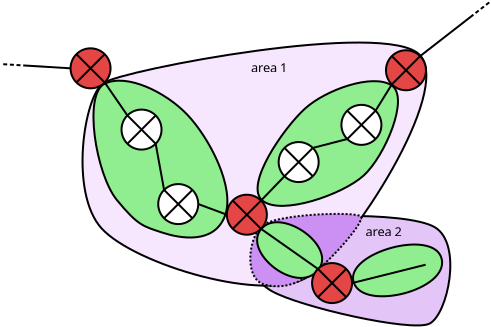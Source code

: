 <?xml version="1.0" encoding="UTF-8"?>
<dia:diagram xmlns:dia="http://www.lysator.liu.se/~alla/dia/">
  <dia:layer name="Hintergrund" visible="true" active="true">
    <dia:object type="Standard - Beziergon" version="0" id="O0">
      <dia:attribute name="obj_pos">
        <dia:point val="12.605,11.689"/>
      </dia:attribute>
      <dia:attribute name="obj_bb">
        <dia:rectangle val="12.034,11.025;22.103,16.601"/>
      </dia:attribute>
      <dia:attribute name="bez_points">
        <dia:point val="12.605,11.689"/>
        <dia:point val="13.275,10.964"/>
        <dia:point val="19.848,10.803"/>
        <dia:point val="21.27,11.635"/>
        <dia:point val="22.692,12.467"/>
        <dia:point val="21.914,16.035"/>
        <dia:point val="21.002,16.464"/>
        <dia:point val="20.09,16.893"/>
        <dia:point val="14.501,15.623"/>
        <dia:point val="13.114,14.828"/>
        <dia:point val="11.728,14.032"/>
        <dia:point val="11.934,12.413"/>
      </dia:attribute>
      <dia:attribute name="corner_types">
        <dia:enum val="0"/>
        <dia:enum val="0"/>
        <dia:enum val="0"/>
        <dia:enum val="0"/>
        <dia:enum val="0"/>
      </dia:attribute>
      <dia:attribute name="line_width">
        <dia:real val="0.1"/>
      </dia:attribute>
      <dia:attribute name="inner_color">
        <dia:color val="#e4c5f7"/>
      </dia:attribute>
      <dia:attribute name="show_background">
        <dia:boolean val="true"/>
      </dia:attribute>
    </dia:object>
    <dia:object type="Standard - Beziergon" version="0" id="O1">
      <dia:attribute name="obj_pos">
        <dia:point val="4.705,4.428"/>
      </dia:attribute>
      <dia:attribute name="obj_bb">
        <dia:rectangle val="3.613,2.355;20.904,14.61"/>
      </dia:attribute>
      <dia:attribute name="bez_points">
        <dia:point val="4.705,4.428"/>
        <dia:point val="5.671,3.774"/>
        <dia:point val="18.9,1.245"/>
        <dia:point val="20.534,3.035"/>
        <dia:point val="22.169,4.825"/>
        <dia:point val="17.105,12.665"/>
        <dia:point val="14.992,14.081"/>
        <dia:point val="12.879,15.498"/>
        <dia:point val="6.254,13.493"/>
        <dia:point val="4.62,11.703"/>
        <dia:point val="2.985,9.913"/>
        <dia:point val="3.739,5.081"/>
      </dia:attribute>
      <dia:attribute name="corner_types">
        <dia:enum val="155784968"/>
        <dia:enum val="0"/>
        <dia:enum val="0"/>
        <dia:enum val="0"/>
        <dia:enum val="0"/>
      </dia:attribute>
      <dia:attribute name="line_width">
        <dia:real val="0.1"/>
      </dia:attribute>
      <dia:attribute name="inner_color">
        <dia:color val="#f6e7ff"/>
      </dia:attribute>
      <dia:attribute name="show_background">
        <dia:boolean val="true"/>
      </dia:attribute>
    </dia:object>
    <dia:object type="Standard - Beziergon" version="0" id="O2">
      <dia:attribute name="obj_pos">
        <dia:point val="17.585,11.104"/>
      </dia:attribute>
      <dia:attribute name="obj_bb">
        <dia:rectangle val="12.001,10.923;17.651,14.643"/>
      </dia:attribute>
      <dia:attribute name="bez_points">
        <dia:point val="17.585,11.104"/>
        <dia:point val="17.777,11.368"/>
        <dia:point val="16.172,13.189"/>
        <dia:point val="15.4,13.769"/>
        <dia:point val="14.628,14.349"/>
        <dia:point val="13.84,14.777"/>
        <dia:point val="12.783,14.513"/>
        <dia:point val="11.727,14.249"/>
        <dia:point val="11.943,12.209"/>
        <dia:point val="12.615,11.584"/>
        <dia:point val="13.287,10.96"/>
        <dia:point val="17.393,10.84"/>
      </dia:attribute>
      <dia:attribute name="corner_types">
        <dia:enum val="0"/>
        <dia:enum val="0"/>
        <dia:enum val="0"/>
        <dia:enum val="0"/>
        <dia:enum val="0"/>
      </dia:attribute>
      <dia:attribute name="line_width">
        <dia:real val="0.1"/>
      </dia:attribute>
      <dia:attribute name="inner_color">
        <dia:color val="#cc90f4"/>
      </dia:attribute>
      <dia:attribute name="show_background">
        <dia:boolean val="true"/>
      </dia:attribute>
      <dia:attribute name="line_style">
        <dia:enum val="4"/>
      </dia:attribute>
    </dia:object>
    <dia:object type="Standard - Beziergon" version="0" id="O3">
      <dia:attribute name="obj_pos">
        <dia:point val="12.608,11.715"/>
      </dia:attribute>
      <dia:attribute name="obj_bb">
        <dia:rectangle val="12.342,11.34;15.694,14.226"/>
      </dia:attribute>
      <dia:attribute name="bez_points">
        <dia:point val="12.608,11.715"/>
        <dia:point val="13.601,10.589"/>
        <dia:point val="16.498,12.654"/>
        <dia:point val="15.398,13.835"/>
        <dia:point val="14.298,15.015"/>
        <dia:point val="11.616,12.842"/>
      </dia:attribute>
      <dia:attribute name="corner_types">
        <dia:enum val="155796752"/>
        <dia:enum val="0"/>
        <dia:enum val="0"/>
      </dia:attribute>
      <dia:attribute name="line_width">
        <dia:real val="0.1"/>
      </dia:attribute>
      <dia:attribute name="inner_color">
        <dia:color val="#90ee90"/>
      </dia:attribute>
      <dia:attribute name="show_background">
        <dia:boolean val="true"/>
      </dia:attribute>
    </dia:object>
    <dia:object type="Standard - Beziergon" version="0" id="O4">
      <dia:attribute name="obj_pos">
        <dia:point val="17.223,14.398"/>
      </dia:attribute>
      <dia:attribute name="obj_bb">
        <dia:rectangle val="17.137,12.454;21.692,15.144"/>
      </dia:attribute>
      <dia:attribute name="bez_points">
        <dia:point val="17.223,14.398"/>
        <dia:point val="16.74,12.923"/>
        <dia:point val="21.244,11.662"/>
        <dia:point val="21.619,13.218"/>
        <dia:point val="21.995,14.774"/>
        <dia:point val="17.706,15.874"/>
      </dia:attribute>
      <dia:attribute name="corner_types">
        <dia:enum val="155796752"/>
        <dia:enum val="0"/>
        <dia:enum val="0"/>
      </dia:attribute>
      <dia:attribute name="line_width">
        <dia:real val="0.1"/>
      </dia:attribute>
      <dia:attribute name="inner_color">
        <dia:color val="#90ee90"/>
      </dia:attribute>
      <dia:attribute name="show_background">
        <dia:boolean val="true"/>
      </dia:attribute>
    </dia:object>
    <dia:object type="Standard - Beziergon" version="0" id="O5">
      <dia:attribute name="obj_pos">
        <dia:point val="19.109,4.54"/>
      </dia:attribute>
      <dia:attribute name="obj_bb">
        <dia:rectangle val="12.365,4.286;19.485,10.621"/>
      </dia:attribute>
      <dia:attribute name="bez_points">
        <dia:point val="19.109,4.54"/>
        <dia:point val="20.047,5.136"/>
        <dia:point val="18.772,8.106"/>
        <dia:point val="17.716,9.058"/>
        <dia:point val="16.66,10.01"/>
        <dia:point val="13.595,11.076"/>
        <dia:point val="12.658,10.309"/>
        <dia:point val="11.72,9.541"/>
        <dia:point val="13.733,6.657"/>
        <dia:point val="14.789,5.705"/>
        <dia:point val="15.845,4.753"/>
        <dia:point val="18.171,3.943"/>
      </dia:attribute>
      <dia:attribute name="corner_types">
        <dia:enum val="156040136"/>
        <dia:enum val="0"/>
        <dia:enum val="0"/>
        <dia:enum val="0"/>
        <dia:enum val="0"/>
      </dia:attribute>
      <dia:attribute name="line_width">
        <dia:real val="0.1"/>
      </dia:attribute>
      <dia:attribute name="inner_color">
        <dia:color val="#90ee90"/>
      </dia:attribute>
      <dia:attribute name="show_background">
        <dia:boolean val="true"/>
      </dia:attribute>
    </dia:object>
    <dia:object type="Standard - Beziergon" version="0" id="O6">
      <dia:attribute name="obj_pos">
        <dia:point val="4.785,4.454"/>
      </dia:attribute>
      <dia:attribute name="obj_bb">
        <dia:rectangle val="4.16,4.261;10.956,12.205"/>
      </dia:attribute>
      <dia:attribute name="bez_points">
        <dia:point val="4.785,4.454"/>
        <dia:point val="5.894,3.943"/>
        <dia:point val="7.826,4.881"/>
        <dia:point val="8.906,6.017"/>
        <dia:point val="9.986,7.154"/>
        <dia:point val="11.322,9.655"/>
        <dia:point val="10.782,11.076"/>
        <dia:point val="10.242,12.497"/>
        <dia:point val="8.565,12.213"/>
        <dia:point val="7.627,11.9"/>
        <dia:point val="6.689,11.588"/>
        <dia:point val="6.434,11.559"/>
        <dia:point val="5.382,10.28"/>
        <dia:point val="4.331,9.002"/>
        <dia:point val="3.677,4.966"/>
      </dia:attribute>
      <dia:attribute name="corner_types">
        <dia:enum val="155796752"/>
        <dia:enum val="0"/>
        <dia:enum val="0"/>
        <dia:enum val="0"/>
        <dia:enum val="0"/>
        <dia:enum val="0"/>
      </dia:attribute>
      <dia:attribute name="line_width">
        <dia:real val="0.1"/>
      </dia:attribute>
      <dia:attribute name="inner_color">
        <dia:color val="#90ee90"/>
      </dia:attribute>
      <dia:attribute name="show_background">
        <dia:boolean val="true"/>
      </dia:attribute>
    </dia:object>
    <dia:object type="Standard - Text" version="1" id="O7">
      <dia:attribute name="obj_pos">
        <dia:point val="3.097,2.908"/>
      </dia:attribute>
      <dia:attribute name="obj_bb">
        <dia:rectangle val="3.097,2.534;3.097,3.281"/>
      </dia:attribute>
      <dia:attribute name="text">
        <dia:composite type="text">
          <dia:attribute name="string">
            <dia:string>##</dia:string>
          </dia:attribute>
          <dia:attribute name="font">
            <dia:font family="sans" style="0" name="Helvetica"/>
          </dia:attribute>
          <dia:attribute name="height">
            <dia:real val="0.8"/>
          </dia:attribute>
          <dia:attribute name="pos">
            <dia:point val="3.097,3.129"/>
          </dia:attribute>
          <dia:attribute name="color">
            <dia:color val="#000000"/>
          </dia:attribute>
          <dia:attribute name="alignment">
            <dia:enum val="1"/>
          </dia:attribute>
        </dia:composite>
      </dia:attribute>
      <dia:attribute name="valign">
        <dia:enum val="2"/>
      </dia:attribute>
    </dia:object>
    <dia:object type="Flowchart - Summing Junction" version="1" id="O8">
      <dia:attribute name="obj_pos">
        <dia:point val="3.064,2.694"/>
      </dia:attribute>
      <dia:attribute name="obj_bb">
        <dia:rectangle val="3.014,2.644;5.114,4.744"/>
      </dia:attribute>
      <dia:attribute name="meta">
        <dia:composite type="dict"/>
      </dia:attribute>
      <dia:attribute name="elem_corner">
        <dia:point val="3.064,2.694"/>
      </dia:attribute>
      <dia:attribute name="elem_width">
        <dia:real val="2"/>
      </dia:attribute>
      <dia:attribute name="elem_height">
        <dia:real val="2"/>
      </dia:attribute>
      <dia:attribute name="line_width">
        <dia:real val="0.1"/>
      </dia:attribute>
      <dia:attribute name="line_colour">
        <dia:color val="#000000"/>
      </dia:attribute>
      <dia:attribute name="fill_colour">
        <dia:color val="#e44545"/>
      </dia:attribute>
      <dia:attribute name="show_background">
        <dia:boolean val="true"/>
      </dia:attribute>
      <dia:attribute name="line_style">
        <dia:enum val="0"/>
        <dia:real val="1"/>
      </dia:attribute>
      <dia:attribute name="flip_horizontal">
        <dia:boolean val="false"/>
      </dia:attribute>
      <dia:attribute name="flip_vertical">
        <dia:boolean val="false"/>
      </dia:attribute>
      <dia:attribute name="subscale">
        <dia:real val="1"/>
      </dia:attribute>
    </dia:object>
    <dia:object type="Standard - Line" version="0" id="O9">
      <dia:attribute name="obj_pos">
        <dia:point val="4.064,3.894"/>
      </dia:attribute>
      <dia:attribute name="obj_bb">
        <dia:rectangle val="4.064,3.894;4.064,3.894"/>
      </dia:attribute>
      <dia:attribute name="conn_endpoints">
        <dia:point val="4.064,3.894"/>
        <dia:point val="4.064,3.894"/>
      </dia:attribute>
      <dia:attribute name="numcp">
        <dia:int val="1"/>
      </dia:attribute>
      <dia:connections>
        <dia:connection handle="0" to="O8" connection="8"/>
        <dia:connection handle="1" to="O8" connection="8"/>
      </dia:connections>
    </dia:object>
    <dia:object type="Flowchart - Summing Junction" version="1" id="O10">
      <dia:attribute name="obj_pos">
        <dia:point val="18.835,2.791"/>
      </dia:attribute>
      <dia:attribute name="obj_bb">
        <dia:rectangle val="18.785,2.741;20.885,4.841"/>
      </dia:attribute>
      <dia:attribute name="meta">
        <dia:composite type="dict"/>
      </dia:attribute>
      <dia:attribute name="elem_corner">
        <dia:point val="18.835,2.791"/>
      </dia:attribute>
      <dia:attribute name="elem_width">
        <dia:real val="2"/>
      </dia:attribute>
      <dia:attribute name="elem_height">
        <dia:real val="2"/>
      </dia:attribute>
      <dia:attribute name="line_width">
        <dia:real val="0.1"/>
      </dia:attribute>
      <dia:attribute name="line_colour">
        <dia:color val="#000000"/>
      </dia:attribute>
      <dia:attribute name="fill_colour">
        <dia:color val="#e44545"/>
      </dia:attribute>
      <dia:attribute name="show_background">
        <dia:boolean val="true"/>
      </dia:attribute>
      <dia:attribute name="line_style">
        <dia:enum val="0"/>
        <dia:real val="1"/>
      </dia:attribute>
      <dia:attribute name="flip_horizontal">
        <dia:boolean val="false"/>
      </dia:attribute>
      <dia:attribute name="flip_vertical">
        <dia:boolean val="false"/>
      </dia:attribute>
      <dia:attribute name="subscale">
        <dia:real val="1"/>
      </dia:attribute>
    </dia:object>
    <dia:object type="Flowchart - Summing Junction" version="1" id="O11">
      <dia:attribute name="obj_pos">
        <dia:point val="10.88,10.013"/>
      </dia:attribute>
      <dia:attribute name="obj_bb">
        <dia:rectangle val="10.83,9.963;12.93,12.063"/>
      </dia:attribute>
      <dia:attribute name="meta">
        <dia:composite type="dict"/>
      </dia:attribute>
      <dia:attribute name="elem_corner">
        <dia:point val="10.88,10.013"/>
      </dia:attribute>
      <dia:attribute name="elem_width">
        <dia:real val="2"/>
      </dia:attribute>
      <dia:attribute name="elem_height">
        <dia:real val="2"/>
      </dia:attribute>
      <dia:attribute name="line_width">
        <dia:real val="0.1"/>
      </dia:attribute>
      <dia:attribute name="line_colour">
        <dia:color val="#000000"/>
      </dia:attribute>
      <dia:attribute name="fill_colour">
        <dia:color val="#e44545"/>
      </dia:attribute>
      <dia:attribute name="show_background">
        <dia:boolean val="true"/>
      </dia:attribute>
      <dia:attribute name="line_style">
        <dia:enum val="0"/>
        <dia:real val="1"/>
      </dia:attribute>
      <dia:attribute name="flip_horizontal">
        <dia:boolean val="false"/>
      </dia:attribute>
      <dia:attribute name="flip_vertical">
        <dia:boolean val="false"/>
      </dia:attribute>
      <dia:attribute name="subscale">
        <dia:real val="1"/>
      </dia:attribute>
    </dia:object>
    <dia:object type="Flowchart - Summing Junction" version="1" id="O12">
      <dia:attribute name="obj_pos">
        <dia:point val="5.613,5.757"/>
      </dia:attribute>
      <dia:attribute name="obj_bb">
        <dia:rectangle val="5.563,5.707;7.663,7.807"/>
      </dia:attribute>
      <dia:attribute name="meta">
        <dia:composite type="dict"/>
      </dia:attribute>
      <dia:attribute name="elem_corner">
        <dia:point val="5.613,5.757"/>
      </dia:attribute>
      <dia:attribute name="elem_width">
        <dia:real val="2"/>
      </dia:attribute>
      <dia:attribute name="elem_height">
        <dia:real val="2"/>
      </dia:attribute>
      <dia:attribute name="line_width">
        <dia:real val="0.1"/>
      </dia:attribute>
      <dia:attribute name="line_colour">
        <dia:color val="#000000"/>
      </dia:attribute>
      <dia:attribute name="fill_colour">
        <dia:color val="#ffffff"/>
      </dia:attribute>
      <dia:attribute name="show_background">
        <dia:boolean val="true"/>
      </dia:attribute>
      <dia:attribute name="line_style">
        <dia:enum val="0"/>
        <dia:real val="1"/>
      </dia:attribute>
      <dia:attribute name="flip_horizontal">
        <dia:boolean val="false"/>
      </dia:attribute>
      <dia:attribute name="flip_vertical">
        <dia:boolean val="false"/>
      </dia:attribute>
      <dia:attribute name="subscale">
        <dia:real val="1"/>
      </dia:attribute>
    </dia:object>
    <dia:object type="Flowchart - Summing Junction" version="1" id="O13">
      <dia:attribute name="obj_pos">
        <dia:point val="16.607,5.521"/>
      </dia:attribute>
      <dia:attribute name="obj_bb">
        <dia:rectangle val="16.556,5.471;18.657,7.571"/>
      </dia:attribute>
      <dia:attribute name="meta">
        <dia:composite type="dict"/>
      </dia:attribute>
      <dia:attribute name="elem_corner">
        <dia:point val="16.607,5.521"/>
      </dia:attribute>
      <dia:attribute name="elem_width">
        <dia:real val="2"/>
      </dia:attribute>
      <dia:attribute name="elem_height">
        <dia:real val="2"/>
      </dia:attribute>
      <dia:attribute name="line_width">
        <dia:real val="0.1"/>
      </dia:attribute>
      <dia:attribute name="line_colour">
        <dia:color val="#000000"/>
      </dia:attribute>
      <dia:attribute name="fill_colour">
        <dia:color val="#ffffff"/>
      </dia:attribute>
      <dia:attribute name="show_background">
        <dia:boolean val="true"/>
      </dia:attribute>
      <dia:attribute name="line_style">
        <dia:enum val="0"/>
        <dia:real val="1"/>
      </dia:attribute>
      <dia:attribute name="flip_horizontal">
        <dia:boolean val="false"/>
      </dia:attribute>
      <dia:attribute name="flip_vertical">
        <dia:boolean val="false"/>
      </dia:attribute>
      <dia:attribute name="subscale">
        <dia:real val="1"/>
      </dia:attribute>
    </dia:object>
    <dia:object type="Flowchart - Summing Junction" version="1" id="O14">
      <dia:attribute name="obj_pos">
        <dia:point val="13.469,7.381"/>
      </dia:attribute>
      <dia:attribute name="obj_bb">
        <dia:rectangle val="13.419,7.331;15.519,9.431"/>
      </dia:attribute>
      <dia:attribute name="meta">
        <dia:composite type="dict"/>
      </dia:attribute>
      <dia:attribute name="elem_corner">
        <dia:point val="13.469,7.381"/>
      </dia:attribute>
      <dia:attribute name="elem_width">
        <dia:real val="2"/>
      </dia:attribute>
      <dia:attribute name="elem_height">
        <dia:real val="2.0"/>
      </dia:attribute>
      <dia:attribute name="line_width">
        <dia:real val="0.1"/>
      </dia:attribute>
      <dia:attribute name="line_colour">
        <dia:color val="#000000"/>
      </dia:attribute>
      <dia:attribute name="fill_colour">
        <dia:color val="#ffffff"/>
      </dia:attribute>
      <dia:attribute name="show_background">
        <dia:boolean val="true"/>
      </dia:attribute>
      <dia:attribute name="line_style">
        <dia:enum val="0"/>
        <dia:real val="1"/>
      </dia:attribute>
      <dia:attribute name="flip_horizontal">
        <dia:boolean val="false"/>
      </dia:attribute>
      <dia:attribute name="flip_vertical">
        <dia:boolean val="false"/>
      </dia:attribute>
      <dia:attribute name="subscale">
        <dia:real val="1"/>
      </dia:attribute>
    </dia:object>
    <dia:object type="Flowchart - Summing Junction" version="1" id="O15">
      <dia:attribute name="obj_pos">
        <dia:point val="7.448,9.482"/>
      </dia:attribute>
      <dia:attribute name="obj_bb">
        <dia:rectangle val="7.398,9.432;9.498,11.532"/>
      </dia:attribute>
      <dia:attribute name="meta">
        <dia:composite type="dict"/>
      </dia:attribute>
      <dia:attribute name="elem_corner">
        <dia:point val="7.448,9.482"/>
      </dia:attribute>
      <dia:attribute name="elem_width">
        <dia:real val="2"/>
      </dia:attribute>
      <dia:attribute name="elem_height">
        <dia:real val="2"/>
      </dia:attribute>
      <dia:attribute name="line_width">
        <dia:real val="0.1"/>
      </dia:attribute>
      <dia:attribute name="line_colour">
        <dia:color val="#000000"/>
      </dia:attribute>
      <dia:attribute name="fill_colour">
        <dia:color val="#ffffff"/>
      </dia:attribute>
      <dia:attribute name="show_background">
        <dia:boolean val="true"/>
      </dia:attribute>
      <dia:attribute name="line_style">
        <dia:enum val="0"/>
        <dia:real val="1"/>
      </dia:attribute>
      <dia:attribute name="flip_horizontal">
        <dia:boolean val="false"/>
      </dia:attribute>
      <dia:attribute name="flip_vertical">
        <dia:boolean val="false"/>
      </dia:attribute>
      <dia:attribute name="subscale">
        <dia:real val="1"/>
      </dia:attribute>
    </dia:object>
    <dia:object type="Standard - Line" version="0" id="O16">
      <dia:attribute name="obj_pos">
        <dia:point val="4.771,4.401"/>
      </dia:attribute>
      <dia:attribute name="obj_bb">
        <dia:rectangle val="4.702,4.332;5.976,6.119"/>
      </dia:attribute>
      <dia:attribute name="conn_endpoints">
        <dia:point val="4.771,4.401"/>
        <dia:point val="5.906,6.05"/>
      </dia:attribute>
      <dia:attribute name="numcp">
        <dia:int val="1"/>
      </dia:attribute>
      <dia:connections>
        <dia:connection handle="0" to="O8" connection="5"/>
        <dia:connection handle="1" to="O12" connection="1"/>
      </dia:connections>
    </dia:object>
    <dia:object type="Standard - Line" version="0" id="O17">
      <dia:attribute name="obj_pos">
        <dia:point val="7.32,7.464"/>
      </dia:attribute>
      <dia:attribute name="obj_bb">
        <dia:rectangle val="7.262,7.406;7.799,9.833"/>
      </dia:attribute>
      <dia:attribute name="conn_endpoints">
        <dia:point val="7.32,7.464"/>
        <dia:point val="7.741,9.775"/>
      </dia:attribute>
      <dia:attribute name="numcp">
        <dia:int val="1"/>
      </dia:attribute>
      <dia:connections>
        <dia:connection handle="0" to="O12" connection="5"/>
        <dia:connection handle="1" to="O15" connection="1"/>
      </dia:connections>
    </dia:object>
    <dia:object type="Standard - Line" version="0" id="O18">
      <dia:attribute name="obj_pos">
        <dia:point val="9.448,10.482"/>
      </dia:attribute>
      <dia:attribute name="obj_bb">
        <dia:rectangle val="9.384,10.418;10.944,11.078"/>
      </dia:attribute>
      <dia:attribute name="conn_endpoints">
        <dia:point val="9.448,10.482"/>
        <dia:point val="10.88,11.013"/>
      </dia:attribute>
      <dia:attribute name="numcp">
        <dia:int val="1"/>
      </dia:attribute>
      <dia:connections>
        <dia:connection handle="0" to="O15" connection="4"/>
        <dia:connection handle="1" to="O11" connection="0"/>
      </dia:connections>
    </dia:object>
    <dia:object type="Standard - Line" version="0" id="O19">
      <dia:attribute name="obj_pos">
        <dia:point val="16.899,7.228"/>
      </dia:attribute>
      <dia:attribute name="obj_bb">
        <dia:rectangle val="15.115,7.167;16.96,7.735"/>
      </dia:attribute>
      <dia:attribute name="conn_endpoints">
        <dia:point val="16.899,7.228"/>
        <dia:point val="15.176,7.674"/>
      </dia:attribute>
      <dia:attribute name="numcp">
        <dia:int val="1"/>
      </dia:attribute>
      <dia:connections>
        <dia:connection handle="0" to="O13" connection="7"/>
        <dia:connection handle="1" to="O14" connection="3"/>
      </dia:connections>
    </dia:object>
    <dia:object type="Standard - Line" version="0" id="O20">
      <dia:attribute name="obj_pos">
        <dia:point val="19.128,4.498"/>
      </dia:attribute>
      <dia:attribute name="obj_bb">
        <dia:rectangle val="18.245,4.429;19.196,5.883"/>
      </dia:attribute>
      <dia:attribute name="conn_endpoints">
        <dia:point val="19.128,4.498"/>
        <dia:point val="18.314,5.814"/>
      </dia:attribute>
      <dia:attribute name="numcp">
        <dia:int val="1"/>
      </dia:attribute>
      <dia:connections>
        <dia:connection handle="0" to="O10" connection="7"/>
        <dia:connection handle="1" to="O13" connection="3"/>
      </dia:connections>
    </dia:object>
    <dia:object type="Standard - Line" version="0" id="O21">
      <dia:attribute name="obj_pos">
        <dia:point val="13.762,9.088"/>
      </dia:attribute>
      <dia:attribute name="obj_bb">
        <dia:rectangle val="12.517,9.018;13.832,10.377"/>
      </dia:attribute>
      <dia:attribute name="conn_endpoints">
        <dia:point val="13.762,9.088"/>
        <dia:point val="12.587,10.306"/>
      </dia:attribute>
      <dia:attribute name="numcp">
        <dia:int val="1"/>
      </dia:attribute>
      <dia:connections>
        <dia:connection handle="0" to="O14" connection="7"/>
        <dia:connection handle="1" to="O11" connection="3"/>
      </dia:connections>
    </dia:object>
    <dia:object type="Standard - Line" version="0" id="O22">
      <dia:attribute name="obj_pos">
        <dia:point val="12.587,11.72"/>
      </dia:attribute>
      <dia:attribute name="obj_bb">
        <dia:rectangle val="12.518,11.651;15.502,13.794"/>
      </dia:attribute>
      <dia:attribute name="conn_endpoints">
        <dia:point val="12.587,11.72"/>
        <dia:point val="15.433,13.724"/>
      </dia:attribute>
      <dia:attribute name="numcp">
        <dia:int val="1"/>
      </dia:attribute>
      <dia:connections>
        <dia:connection handle="0" to="O11" connection="5"/>
        <dia:connection handle="1" to="O26" connection="1"/>
      </dia:connections>
    </dia:object>
    <dia:object type="Standard - Line" version="0" id="O23">
      <dia:attribute name="obj_pos">
        <dia:point val="-0.302,3.488"/>
      </dia:attribute>
      <dia:attribute name="obj_bb">
        <dia:rectangle val="-0.413,3.191;3.117,3.852"/>
      </dia:attribute>
      <dia:attribute name="conn_endpoints">
        <dia:point val="-0.302,3.488"/>
        <dia:point val="3.064,3.694"/>
      </dia:attribute>
      <dia:attribute name="numcp">
        <dia:int val="1"/>
      </dia:attribute>
      <dia:attribute name="start_arrow">
        <dia:enum val="33"/>
      </dia:attribute>
      <dia:attribute name="start_arrow_length">
        <dia:real val="0.5"/>
      </dia:attribute>
      <dia:attribute name="start_arrow_width">
        <dia:real val="0.5"/>
      </dia:attribute>
      <dia:connections>
        <dia:connection handle="1" to="O8" connection="0"/>
      </dia:connections>
    </dia:object>
    <dia:object type="Standard - Line" version="0" id="O24">
      <dia:attribute name="obj_pos">
        <dia:point val="20.542,3.084"/>
      </dia:attribute>
      <dia:attribute name="obj_bb">
        <dia:rectangle val="20.472,0.327;24.085,3.154"/>
      </dia:attribute>
      <dia:attribute name="conn_endpoints">
        <dia:point val="20.542,3.084"/>
        <dia:point val="23.997,0.398"/>
      </dia:attribute>
      <dia:attribute name="numcp">
        <dia:int val="1"/>
      </dia:attribute>
      <dia:attribute name="end_arrow">
        <dia:enum val="33"/>
      </dia:attribute>
      <dia:attribute name="end_arrow_length">
        <dia:real val="0.5"/>
      </dia:attribute>
      <dia:attribute name="end_arrow_width">
        <dia:real val="0.5"/>
      </dia:attribute>
      <dia:connections>
        <dia:connection handle="0" to="O10" connection="3"/>
      </dia:connections>
    </dia:object>
    <dia:object type="Standard - Text" version="1" id="O25">
      <dia:attribute name="obj_pos">
        <dia:point val="12.085,3.892"/>
      </dia:attribute>
      <dia:attribute name="obj_bb">
        <dia:rectangle val="12.085,3.297;14.123,4.045"/>
      </dia:attribute>
      <dia:attribute name="text">
        <dia:composite type="text">
          <dia:attribute name="string">
            <dia:string>#area 1#</dia:string>
          </dia:attribute>
          <dia:attribute name="font">
            <dia:font family="sans" style="0" name="Helvetica"/>
          </dia:attribute>
          <dia:attribute name="height">
            <dia:real val="0.8"/>
          </dia:attribute>
          <dia:attribute name="pos">
            <dia:point val="12.085,3.892"/>
          </dia:attribute>
          <dia:attribute name="color">
            <dia:color val="#000000"/>
          </dia:attribute>
          <dia:attribute name="alignment">
            <dia:enum val="0"/>
          </dia:attribute>
        </dia:composite>
      </dia:attribute>
      <dia:attribute name="valign">
        <dia:enum val="3"/>
      </dia:attribute>
    </dia:object>
    <dia:object type="Flowchart - Summing Junction" version="1" id="O26">
      <dia:attribute name="obj_pos">
        <dia:point val="15.14,13.431"/>
      </dia:attribute>
      <dia:attribute name="obj_bb">
        <dia:rectangle val="15.09,13.382;17.19,15.482"/>
      </dia:attribute>
      <dia:attribute name="meta">
        <dia:composite type="dict"/>
      </dia:attribute>
      <dia:attribute name="elem_corner">
        <dia:point val="15.14,13.431"/>
      </dia:attribute>
      <dia:attribute name="elem_width">
        <dia:real val="2"/>
      </dia:attribute>
      <dia:attribute name="elem_height">
        <dia:real val="2"/>
      </dia:attribute>
      <dia:attribute name="line_width">
        <dia:real val="0.1"/>
      </dia:attribute>
      <dia:attribute name="line_colour">
        <dia:color val="#000000"/>
      </dia:attribute>
      <dia:attribute name="fill_colour">
        <dia:color val="#e44545"/>
      </dia:attribute>
      <dia:attribute name="show_background">
        <dia:boolean val="true"/>
      </dia:attribute>
      <dia:attribute name="line_style">
        <dia:enum val="0"/>
        <dia:real val="1"/>
      </dia:attribute>
      <dia:attribute name="flip_horizontal">
        <dia:boolean val="false"/>
      </dia:attribute>
      <dia:attribute name="flip_vertical">
        <dia:boolean val="false"/>
      </dia:attribute>
      <dia:attribute name="subscale">
        <dia:real val="1"/>
      </dia:attribute>
    </dia:object>
    <dia:object type="Standard - Line" version="0" id="O27">
      <dia:attribute name="obj_pos">
        <dia:point val="12.577,8.558"/>
      </dia:attribute>
      <dia:attribute name="obj_bb">
        <dia:rectangle val="12.577,8.558;12.577,8.558"/>
      </dia:attribute>
      <dia:attribute name="conn_endpoints">
        <dia:point val="12.577,8.558"/>
        <dia:point val="12.577,8.558"/>
      </dia:attribute>
      <dia:attribute name="numcp">
        <dia:int val="1"/>
      </dia:attribute>
      <dia:connections>
        <dia:connection handle="0" to="O1" connection="8"/>
        <dia:connection handle="1" to="O1" connection="8"/>
      </dia:connections>
    </dia:object>
    <dia:object type="Standard - Line" version="0" id="O28">
      <dia:attribute name="obj_pos">
        <dia:point val="17.14,14.431"/>
      </dia:attribute>
      <dia:attribute name="obj_bb">
        <dia:rectangle val="17.079,13.452;20.878,14.492"/>
      </dia:attribute>
      <dia:attribute name="conn_endpoints">
        <dia:point val="17.14,14.431"/>
        <dia:point val="20.818,13.513"/>
      </dia:attribute>
      <dia:attribute name="numcp">
        <dia:int val="1"/>
      </dia:attribute>
      <dia:connections>
        <dia:connection handle="0" to="O26" connection="4"/>
      </dia:connections>
    </dia:object>
    <dia:object type="Standard - Text" version="1" id="O29">
      <dia:attribute name="obj_pos">
        <dia:point val="17.815,12.087"/>
      </dia:attribute>
      <dia:attribute name="obj_bb">
        <dia:rectangle val="17.815,11.492;19.852,12.24"/>
      </dia:attribute>
      <dia:attribute name="text">
        <dia:composite type="text">
          <dia:attribute name="string">
            <dia:string>#area 2#</dia:string>
          </dia:attribute>
          <dia:attribute name="font">
            <dia:font family="sans" style="0" name="Helvetica"/>
          </dia:attribute>
          <dia:attribute name="height">
            <dia:real val="0.8"/>
          </dia:attribute>
          <dia:attribute name="pos">
            <dia:point val="17.815,12.087"/>
          </dia:attribute>
          <dia:attribute name="color">
            <dia:color val="#000000"/>
          </dia:attribute>
          <dia:attribute name="alignment">
            <dia:enum val="0"/>
          </dia:attribute>
        </dia:composite>
      </dia:attribute>
      <dia:attribute name="valign">
        <dia:enum val="3"/>
      </dia:attribute>
    </dia:object>
  </dia:layer>
</dia:diagram>
